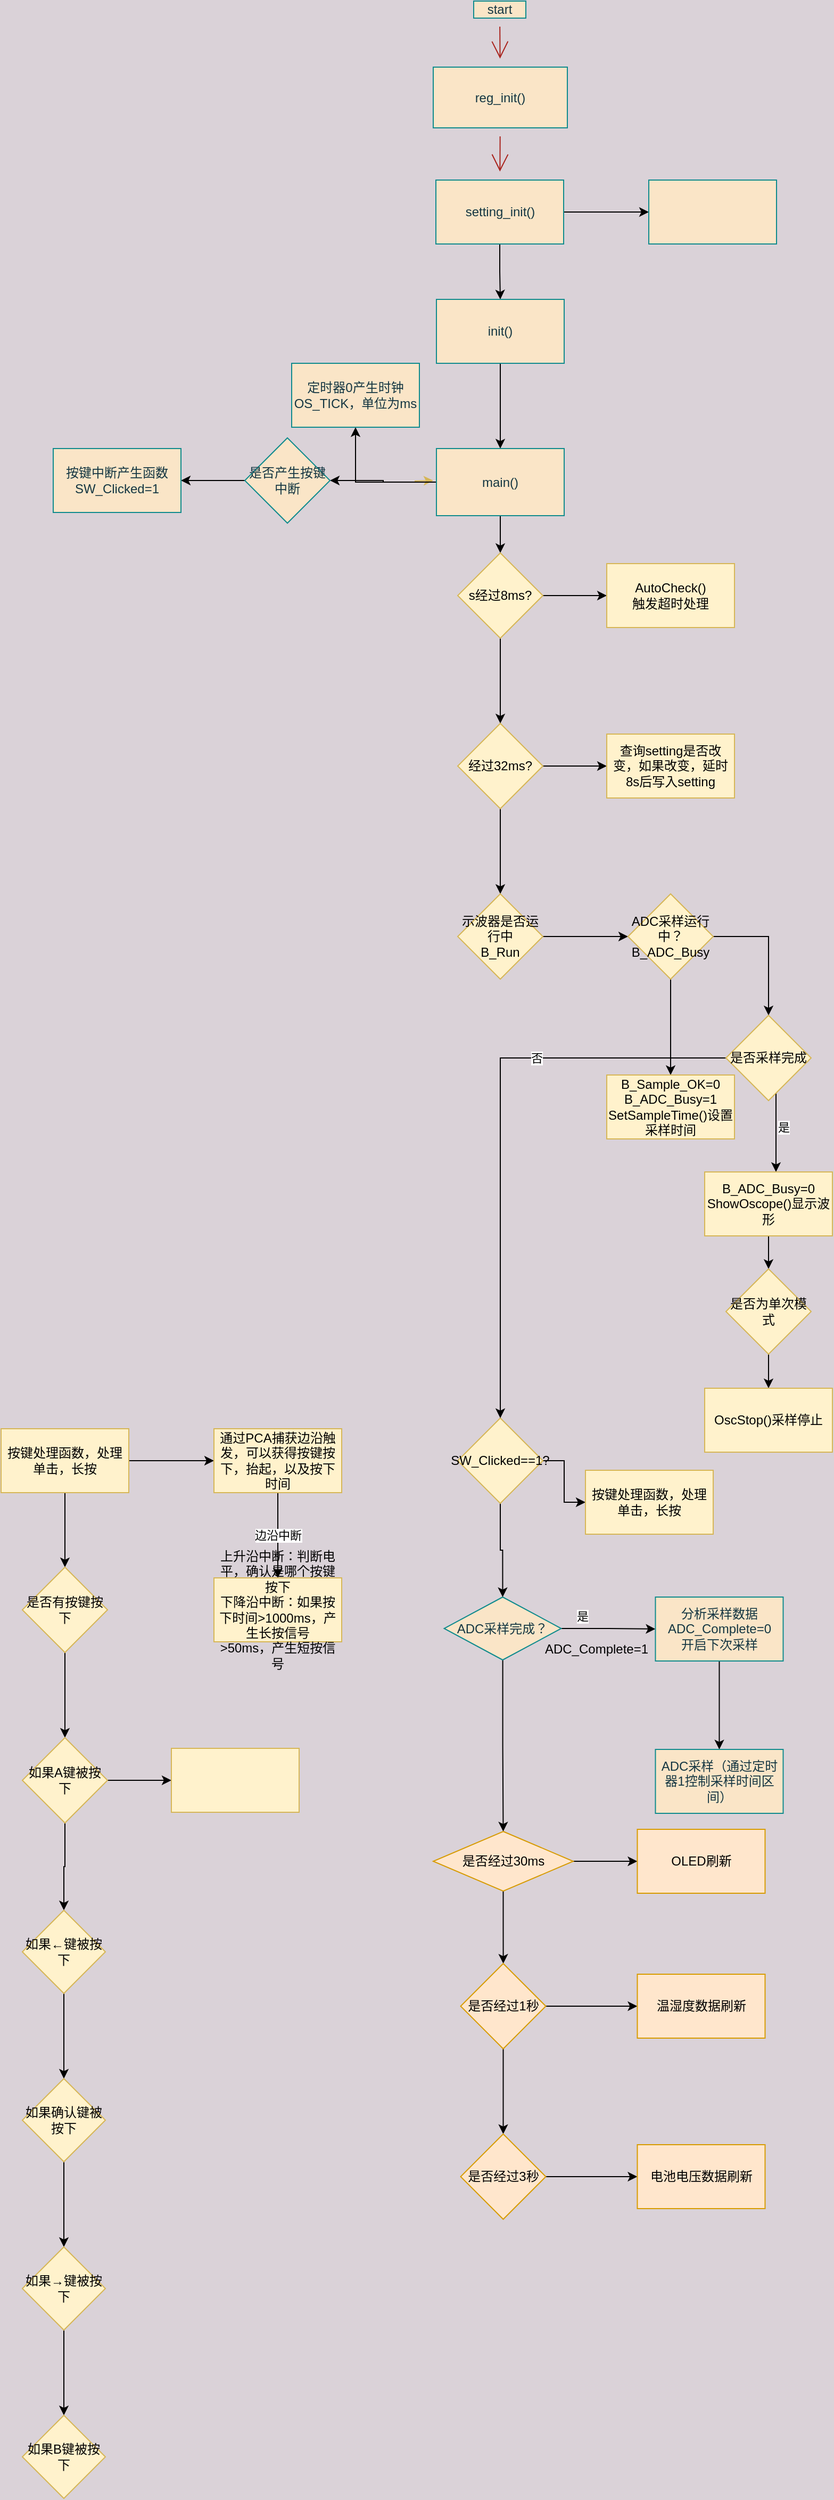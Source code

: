 <mxfile type="github" version="20.4.0">
  <diagram id="BkZl1Ah59tfYVWINneGr" name="第 1 页">
    <mxGraphModel grid="1" shadow="0" math="0" background="#DAD2D8" pageHeight="1169" pageWidth="827" pageScale="1" page="0" fold="1" arrows="1" connect="1" tooltips="1" guides="1" gridSize="7" dy="694" dx="1765">
      <root>
        <mxCell id="0" />
        <mxCell id="1" parent="0" />
        <mxCell id="6f3wX6zAka2Pvszb7TJ2-3" value="" parent="1" edge="1" target="6f3wX6zAka2Pvszb7TJ2-2" source="6f3wX6zAka2Pvszb7TJ2-1" style="edgeStyle=none;curved=1;rounded=0;orthogonalLoop=1;jettySize=auto;html=1;endArrow=open;startSize=14;endSize=14;sourcePerimeterSpacing=8;targetPerimeterSpacing=8;labelBackgroundColor=#DAD2D8;strokeColor=#A8201A;fontColor=#143642;">
          <mxGeometry as="geometry" relative="1" />
        </mxCell>
        <mxCell id="6f3wX6zAka2Pvszb7TJ2-1" value="start" parent="1" style="rounded=0;whiteSpace=wrap;html=1;hachureGap=4;fillColor=#FAE5C7;strokeColor=#0F8B8D;fontColor=#143642;" vertex="1">
          <mxGeometry as="geometry" height="16" width="49" y="329" x="206" />
        </mxCell>
        <mxCell id="6f3wX6zAka2Pvszb7TJ2-5" value="" parent="1" edge="1" target="6f3wX6zAka2Pvszb7TJ2-4" source="6f3wX6zAka2Pvszb7TJ2-2" style="edgeStyle=none;curved=1;rounded=0;orthogonalLoop=1;jettySize=auto;html=1;strokeColor=#A8201A;fontColor=#143642;endArrow=open;startSize=14;endSize=14;sourcePerimeterSpacing=8;targetPerimeterSpacing=8;fillColor=#FAE5C7;">
          <mxGeometry as="geometry" relative="1" />
        </mxCell>
        <mxCell id="6f3wX6zAka2Pvszb7TJ2-2" value="reg_init()" parent="1" style="html=1;hachureGap=4;fillColor=#FAE5C7;strokeColor=#0F8B8D;fontColor=#143642;labelPosition=center;verticalLabelPosition=middle;align=center;verticalAlign=middle;whiteSpace=wrap;" vertex="1">
          <mxGeometry as="geometry" height="57" width="126" y="391" x="168" />
        </mxCell>
        <mxCell id="UHOyfvRLF857A_-6xwos-2" value="" parent="1" edge="1" target="UHOyfvRLF857A_-6xwos-1" source="6f3wX6zAka2Pvszb7TJ2-4" style="edgeStyle=orthogonalEdgeStyle;rounded=0;orthogonalLoop=1;jettySize=auto;html=1;">
          <mxGeometry as="geometry" relative="1" />
        </mxCell>
        <mxCell id="ePAYCiFz9OMyFFIcOWC3-16" value="" parent="1" edge="1" target="ePAYCiFz9OMyFFIcOWC3-15" source="6f3wX6zAka2Pvszb7TJ2-4" style="edgeStyle=orthogonalEdgeStyle;rounded=0;orthogonalLoop=1;jettySize=auto;html=1;">
          <mxGeometry as="geometry" relative="1" />
        </mxCell>
        <mxCell id="6f3wX6zAka2Pvszb7TJ2-4" value="setting_init()" parent="1" style="whiteSpace=wrap;html=1;hachureGap=4;strokeColor=#0F8B8D;fontColor=#143642;fillColor=#FAE5C7;" vertex="1">
          <mxGeometry as="geometry" height="60" width="120" y="497" x="170.505" />
        </mxCell>
        <mxCell id="UHOyfvRLF857A_-6xwos-4" value="" parent="1" edge="1" target="UHOyfvRLF857A_-6xwos-3" source="UHOyfvRLF857A_-6xwos-1" style="edgeStyle=orthogonalEdgeStyle;rounded=0;orthogonalLoop=1;jettySize=auto;html=1;">
          <mxGeometry as="geometry" relative="1" />
        </mxCell>
        <mxCell id="UHOyfvRLF857A_-6xwos-1" value="init()" parent="1" style="whiteSpace=wrap;html=1;fillColor=#FAE5C7;strokeColor=#0F8B8D;fontColor=#143642;hachureGap=4;" vertex="1">
          <mxGeometry as="geometry" height="60" width="120" y="609" x="171.005" />
        </mxCell>
        <mxCell id="ePAYCiFz9OMyFFIcOWC3-2" value="" parent="1" edge="1" target="ePAYCiFz9OMyFFIcOWC3-1" source="UHOyfvRLF857A_-6xwos-3" style="edgeStyle=orthogonalEdgeStyle;rounded=0;orthogonalLoop=1;jettySize=auto;html=1;">
          <mxGeometry as="geometry" relative="1" />
        </mxCell>
        <mxCell id="ePAYCiFz9OMyFFIcOWC3-5" parent="1" edge="1" source="UHOyfvRLF857A_-6xwos-3" style="edgeStyle=orthogonalEdgeStyle;rounded=0;orthogonalLoop=1;jettySize=auto;html=1;fillColor=#fff2cc;strokeColor=#d6b656;">
          <mxGeometry as="geometry" relative="1">
            <mxPoint as="targetPoint" y="779" x="168" />
          </mxGeometry>
        </mxCell>
        <mxCell id="ePAYCiFz9OMyFFIcOWC3-9" value="" parent="1" edge="1" target="ePAYCiFz9OMyFFIcOWC3-8" source="UHOyfvRLF857A_-6xwos-3" style="edgeStyle=orthogonalEdgeStyle;rounded=0;orthogonalLoop=1;jettySize=auto;html=1;">
          <mxGeometry as="geometry" relative="1" />
        </mxCell>
        <mxCell id="TwIQ8ZYdI352qfS8hWMv-5" parent="1" edge="1" target="TwIQ8ZYdI352qfS8hWMv-6" source="UHOyfvRLF857A_-6xwos-3" style="edgeStyle=orthogonalEdgeStyle;rounded=0;orthogonalLoop=1;jettySize=auto;html=1;">
          <mxGeometry as="geometry" relative="1">
            <mxPoint as="targetPoint" y="882" x="231.01" />
          </mxGeometry>
        </mxCell>
        <mxCell id="UHOyfvRLF857A_-6xwos-3" value="main()" parent="1" style="whiteSpace=wrap;html=1;fillColor=#FAE5C7;strokeColor=#0F8B8D;fontColor=#143642;hachureGap=4;" vertex="1">
          <mxGeometry as="geometry" height="63" width="120" y="749" x="171.01" />
        </mxCell>
        <mxCell id="UHOyfvRLF857A_-6xwos-10" value="" parent="1" edge="1" target="UHOyfvRLF857A_-6xwos-9" source="UHOyfvRLF857A_-6xwos-7" style="edgeStyle=orthogonalEdgeStyle;rounded=0;orthogonalLoop=1;jettySize=auto;html=1;">
          <mxGeometry as="geometry" relative="1" />
        </mxCell>
        <mxCell id="UHOyfvRLF857A_-6xwos-14" value="是" parent="UHOyfvRLF857A_-6xwos-10" style="edgeLabel;html=1;align=center;verticalAlign=middle;resizable=0;points=[];" vertex="1" connectable="0">
          <mxGeometry as="geometry" relative="1" y="2" x="0.187">
            <mxPoint as="offset" y="-10" x="-33" />
          </mxGeometry>
        </mxCell>
        <mxCell id="UHOyfvRLF857A_-6xwos-17" parent="1" edge="1" target="UHOyfvRLF857A_-6xwos-18" source="UHOyfvRLF857A_-6xwos-7" style="edgeStyle=orthogonalEdgeStyle;rounded=0;orthogonalLoop=1;jettySize=auto;html=1;">
          <mxGeometry as="geometry" relative="1">
            <mxPoint as="targetPoint" y="2019" x="233.245" />
          </mxGeometry>
        </mxCell>
        <mxCell id="UHOyfvRLF857A_-6xwos-7" value="ADC采样完成？" parent="1" style="rhombus;whiteSpace=wrap;html=1;fillColor=#FAE5C7;strokeColor=#0F8B8D;fontColor=#143642;hachureGap=4;" vertex="1">
          <mxGeometry as="geometry" height="59" width="109.99" y="1827" x="178.25" />
        </mxCell>
        <mxCell id="UHOyfvRLF857A_-6xwos-12" value="" parent="1" edge="1" target="UHOyfvRLF857A_-6xwos-11" source="UHOyfvRLF857A_-6xwos-9" style="edgeStyle=orthogonalEdgeStyle;rounded=0;orthogonalLoop=1;jettySize=auto;html=1;">
          <mxGeometry as="geometry" relative="1" />
        </mxCell>
        <mxCell id="UHOyfvRLF857A_-6xwos-9" value="分析采样数据&lt;br&gt;ADC_Complete=0&lt;br&gt;开启下次采样" parent="1" style="whiteSpace=wrap;html=1;fillColor=#FAE5C7;strokeColor=#0F8B8D;fontColor=#143642;hachureGap=4;" vertex="1">
          <mxGeometry as="geometry" height="60" width="120" y="1827" x="376.745" />
        </mxCell>
        <mxCell id="UHOyfvRLF857A_-6xwos-11" value="ADC采样（通过定时器1控制采样时间区间）" parent="1" style="whiteSpace=wrap;html=1;fillColor=#FAE5C7;strokeColor=#0F8B8D;fontColor=#143642;hachureGap=4;" vertex="1">
          <mxGeometry as="geometry" height="60" width="120" y="1970" x="376.745" />
        </mxCell>
        <mxCell id="UHOyfvRLF857A_-6xwos-20" value="" parent="1" edge="1" target="UHOyfvRLF857A_-6xwos-19" source="UHOyfvRLF857A_-6xwos-18" style="edgeStyle=orthogonalEdgeStyle;rounded=0;orthogonalLoop=1;jettySize=auto;html=1;">
          <mxGeometry as="geometry" relative="1" />
        </mxCell>
        <mxCell id="UHOyfvRLF857A_-6xwos-26" value="" parent="1" edge="1" target="UHOyfvRLF857A_-6xwos-25" source="UHOyfvRLF857A_-6xwos-18" style="edgeStyle=orthogonalEdgeStyle;rounded=0;orthogonalLoop=1;jettySize=auto;html=1;">
          <mxGeometry as="geometry" relative="1" />
        </mxCell>
        <mxCell id="UHOyfvRLF857A_-6xwos-18" value="是否经过30ms" parent="1" style="rhombus;whiteSpace=wrap;html=1;fillColor=#ffe6cc;strokeColor=#d79b00;" vertex="1">
          <mxGeometry as="geometry" height="56" width="131.5" y="2047" x="168" />
        </mxCell>
        <mxCell id="UHOyfvRLF857A_-6xwos-19" value="OLED刷新" parent="1" style="whiteSpace=wrap;html=1;fillColor=#ffe6cc;strokeColor=#d79b00;" vertex="1">
          <mxGeometry as="geometry" height="60" width="120" y="2045" x="359.74" />
        </mxCell>
        <mxCell id="UHOyfvRLF857A_-6xwos-28" value="" parent="1" edge="1" target="UHOyfvRLF857A_-6xwos-27" source="UHOyfvRLF857A_-6xwos-25" style="edgeStyle=orthogonalEdgeStyle;rounded=0;orthogonalLoop=1;jettySize=auto;html=1;">
          <mxGeometry as="geometry" relative="1" />
        </mxCell>
        <mxCell id="UHOyfvRLF857A_-6xwos-30" value="" parent="1" edge="1" target="UHOyfvRLF857A_-6xwos-29" source="UHOyfvRLF857A_-6xwos-25" style="edgeStyle=orthogonalEdgeStyle;rounded=0;orthogonalLoop=1;jettySize=auto;html=1;">
          <mxGeometry as="geometry" relative="1" />
        </mxCell>
        <mxCell id="UHOyfvRLF857A_-6xwos-25" value="是否经过1秒" parent="1" style="rhombus;whiteSpace=wrap;html=1;fillColor=#ffe6cc;strokeColor=#d79b00;" vertex="1">
          <mxGeometry as="geometry" height="80" width="80" y="2171" x="193.75" />
        </mxCell>
        <mxCell id="UHOyfvRLF857A_-6xwos-27" value="温湿度数据刷新" parent="1" style="whiteSpace=wrap;html=1;fillColor=#ffe6cc;strokeColor=#d79b00;" vertex="1">
          <mxGeometry as="geometry" height="60" width="120" y="2181" x="359.74" />
        </mxCell>
        <mxCell id="UHOyfvRLF857A_-6xwos-32" value="" parent="1" edge="1" target="UHOyfvRLF857A_-6xwos-31" source="UHOyfvRLF857A_-6xwos-29" style="edgeStyle=orthogonalEdgeStyle;rounded=0;orthogonalLoop=1;jettySize=auto;html=1;">
          <mxGeometry as="geometry" relative="1" />
        </mxCell>
        <mxCell id="UHOyfvRLF857A_-6xwos-29" value="是否经过3秒" parent="1" style="rhombus;whiteSpace=wrap;html=1;fillColor=#ffe6cc;strokeColor=#d79b00;" vertex="1">
          <mxGeometry as="geometry" height="80" width="80" y="2331" x="193.75" />
        </mxCell>
        <mxCell id="UHOyfvRLF857A_-6xwos-31" value="电池电压数据刷新" parent="1" style="whiteSpace=wrap;html=1;fillColor=#ffe6cc;strokeColor=#d79b00;" vertex="1">
          <mxGeometry as="geometry" height="60" width="120" y="2341" x="359.74" />
        </mxCell>
        <mxCell id="UHOyfvRLF857A_-6xwos-33" value="ADC_Complete=1" parent="1" style="text;html=1;align=center;verticalAlign=middle;resizable=0;points=[];autosize=1;strokeColor=none;fillColor=none;" vertex="1">
          <mxGeometry as="geometry" height="35" width="119" y="1858" x="261.74" />
        </mxCell>
        <mxCell id="ePAYCiFz9OMyFFIcOWC3-1" value="定时器0产生时钟OS_TICK，单位为ms" parent="1" style="whiteSpace=wrap;html=1;fillColor=#FAE5C7;strokeColor=#0F8B8D;fontColor=#143642;hachureGap=4;" vertex="1">
          <mxGeometry as="geometry" height="60" width="120" y="669" x="35.005" />
        </mxCell>
        <mxCell id="ePAYCiFz9OMyFFIcOWC3-11" value="" parent="1" edge="1" target="ePAYCiFz9OMyFFIcOWC3-10" source="ePAYCiFz9OMyFFIcOWC3-8" style="edgeStyle=orthogonalEdgeStyle;rounded=0;orthogonalLoop=1;jettySize=auto;html=1;">
          <mxGeometry as="geometry" relative="1" />
        </mxCell>
        <mxCell id="ePAYCiFz9OMyFFIcOWC3-8" value="是否产生按键中断" parent="1" style="rhombus;whiteSpace=wrap;html=1;fillColor=#FAE5C7;strokeColor=#0F8B8D;fontColor=#143642;hachureGap=4;" vertex="1">
          <mxGeometry as="geometry" height="80" width="80" y="739" x="-8.995" />
        </mxCell>
        <mxCell id="ePAYCiFz9OMyFFIcOWC3-10" value="&lt;div&gt;按键中断产生函数&lt;/div&gt;&lt;div&gt;SW_Clicked=1&lt;/div&gt;" parent="1" style="whiteSpace=wrap;html=1;fillColor=#FAE5C7;strokeColor=#0F8B8D;fontColor=#143642;hachureGap=4;" vertex="1">
          <mxGeometry as="geometry" height="60" width="120" y="749" x="-188.995" />
        </mxCell>
        <mxCell id="ePAYCiFz9OMyFFIcOWC3-14" value="" parent="1" edge="1" target="ePAYCiFz9OMyFFIcOWC3-13" source="ePAYCiFz9OMyFFIcOWC3-12" style="edgeStyle=orthogonalEdgeStyle;rounded=0;orthogonalLoop=1;jettySize=auto;html=1;">
          <mxGeometry as="geometry" relative="1" />
        </mxCell>
        <mxCell id="TwIQ8ZYdI352qfS8hWMv-3" parent="1" edge="1" target="UHOyfvRLF857A_-6xwos-7" source="ePAYCiFz9OMyFFIcOWC3-12" style="edgeStyle=orthogonalEdgeStyle;rounded=0;orthogonalLoop=1;jettySize=auto;html=1;entryX=0.5;entryY=0;entryDx=0;entryDy=0;">
          <mxGeometry as="geometry" relative="1" />
        </mxCell>
        <mxCell id="ePAYCiFz9OMyFFIcOWC3-12" value="SW_Clicked==1?" parent="1" style="rhombus;whiteSpace=wrap;html=1;fillColor=#fff2cc;strokeColor=#d6b656;" vertex="1">
          <mxGeometry as="geometry" height="80" width="80" y="1659" x="191.01" />
        </mxCell>
        <mxCell id="ePAYCiFz9OMyFFIcOWC3-13" value="按键处理函数，处理单击，长按" parent="1" style="whiteSpace=wrap;html=1;fillColor=#fff2cc;strokeColor=#d6b656;" vertex="1">
          <mxGeometry as="geometry" height="60" width="120" y="1708" x="311.01" />
        </mxCell>
        <mxCell id="ePAYCiFz9OMyFFIcOWC3-15" value="" parent="1" style="whiteSpace=wrap;html=1;fillColor=#FAE5C7;strokeColor=#0F8B8D;fontColor=#143642;hachureGap=4;" vertex="1">
          <mxGeometry as="geometry" height="60" width="120" y="497" x="370.505" />
        </mxCell>
        <mxCell id="TwIQ8ZYdI352qfS8hWMv-8" value="" parent="1" edge="1" target="TwIQ8ZYdI352qfS8hWMv-7" source="TwIQ8ZYdI352qfS8hWMv-6" style="edgeStyle=orthogonalEdgeStyle;rounded=0;orthogonalLoop=1;jettySize=auto;html=1;">
          <mxGeometry as="geometry" relative="1" />
        </mxCell>
        <mxCell id="TwIQ8ZYdI352qfS8hWMv-10" value="" parent="1" edge="1" target="TwIQ8ZYdI352qfS8hWMv-9" source="TwIQ8ZYdI352qfS8hWMv-6" style="edgeStyle=orthogonalEdgeStyle;rounded=0;orthogonalLoop=1;jettySize=auto;html=1;">
          <mxGeometry as="geometry" relative="1" />
        </mxCell>
        <mxCell id="TwIQ8ZYdI352qfS8hWMv-6" value="s经过8ms?" parent="1" style="rhombus;whiteSpace=wrap;html=1;fillColor=#fff2cc;strokeColor=#d6b656;" vertex="1">
          <mxGeometry as="geometry" height="80" width="80" y="847" x="191.01" />
        </mxCell>
        <mxCell id="TwIQ8ZYdI352qfS8hWMv-7" value="&lt;div&gt;AutoCheck()&lt;/div&gt;&lt;div&gt;触发超时处理&lt;/div&gt;" parent="1" style="whiteSpace=wrap;html=1;fillColor=#fff2cc;strokeColor=#d6b656;" vertex="1">
          <mxGeometry as="geometry" height="60" width="120" y="857" x="331.01" />
        </mxCell>
        <mxCell id="TwIQ8ZYdI352qfS8hWMv-12" value="" parent="1" edge="1" target="TwIQ8ZYdI352qfS8hWMv-11" source="TwIQ8ZYdI352qfS8hWMv-9" style="edgeStyle=orthogonalEdgeStyle;rounded=0;orthogonalLoop=1;jettySize=auto;html=1;">
          <mxGeometry as="geometry" relative="1" />
        </mxCell>
        <mxCell id="TwIQ8ZYdI352qfS8hWMv-14" value="" parent="1" edge="1" target="TwIQ8ZYdI352qfS8hWMv-13" source="TwIQ8ZYdI352qfS8hWMv-9" style="edgeStyle=orthogonalEdgeStyle;rounded=0;orthogonalLoop=1;jettySize=auto;html=1;">
          <mxGeometry as="geometry" relative="1" />
        </mxCell>
        <mxCell id="TwIQ8ZYdI352qfS8hWMv-9" value="经过32ms?" parent="1" style="rhombus;whiteSpace=wrap;html=1;fillColor=#fff2cc;strokeColor=#d6b656;" vertex="1">
          <mxGeometry as="geometry" height="80" width="80" y="1007" x="191.01" />
        </mxCell>
        <mxCell id="TwIQ8ZYdI352qfS8hWMv-11" value="查询setting是否改变，如果改变，延时8s后写入setting" parent="1" style="whiteSpace=wrap;html=1;fillColor=#fff2cc;strokeColor=#d6b656;" vertex="1">
          <mxGeometry as="geometry" height="60" width="120" y="1017" x="331.01" />
        </mxCell>
        <mxCell id="TwIQ8ZYdI352qfS8hWMv-16" value="" parent="1" edge="1" target="TwIQ8ZYdI352qfS8hWMv-15" source="TwIQ8ZYdI352qfS8hWMv-13" style="edgeStyle=orthogonalEdgeStyle;rounded=0;orthogonalLoop=1;jettySize=auto;html=1;">
          <mxGeometry as="geometry" relative="1" />
        </mxCell>
        <mxCell id="TwIQ8ZYdI352qfS8hWMv-13" value="&lt;div&gt;示波器是否运行中&lt;/div&gt;&lt;div&gt;B_Run&lt;/div&gt;" parent="1" style="rhombus;whiteSpace=wrap;html=1;fillColor=#fff2cc;strokeColor=#d6b656;" vertex="1">
          <mxGeometry as="geometry" height="80" width="80" y="1167" x="191.01" />
        </mxCell>
        <mxCell id="TwIQ8ZYdI352qfS8hWMv-18" value="" parent="1" edge="1" target="TwIQ8ZYdI352qfS8hWMv-17" source="TwIQ8ZYdI352qfS8hWMv-15" style="edgeStyle=orthogonalEdgeStyle;rounded=0;orthogonalLoop=1;jettySize=auto;html=1;">
          <mxGeometry as="geometry" relative="1" />
        </mxCell>
        <mxCell id="lcdHQG1R-LOQCLIEp8kP-1" parent="1" edge="1" target="lcdHQG1R-LOQCLIEp8kP-2" source="TwIQ8ZYdI352qfS8hWMv-15" style="edgeStyle=orthogonalEdgeStyle;rounded=0;orthogonalLoop=1;jettySize=auto;html=1;">
          <mxGeometry as="geometry" relative="1">
            <mxPoint as="targetPoint" y="1484" x="483" />
          </mxGeometry>
        </mxCell>
        <mxCell id="TwIQ8ZYdI352qfS8hWMv-15" value="&lt;div&gt;ADC采样运行中？&lt;/div&gt;&lt;div&gt;B_ADC_Busy&lt;/div&gt;" parent="1" style="rhombus;whiteSpace=wrap;html=1;fillColor=#fff2cc;strokeColor=#d6b656;" vertex="1">
          <mxGeometry as="geometry" height="80" width="80" y="1167" x="351.01" />
        </mxCell>
        <mxCell id="TwIQ8ZYdI352qfS8hWMv-17" value="&lt;div&gt;B_Sample_OK=0&lt;/div&gt;&lt;div&gt;B_ADC_Busy=1&lt;/div&gt;&lt;div&gt;SetSampleTime()设置采样时间&lt;/div&gt;&lt;div&gt;&lt;/div&gt;&lt;div&gt;&lt;/div&gt;" parent="1" style="whiteSpace=wrap;html=1;fillColor=#fff2cc;strokeColor=#d6b656;" vertex="1">
          <mxGeometry as="geometry" height="60" width="120" y="1337" x="331.01" />
        </mxCell>
        <mxCell id="lcdHQG1R-LOQCLIEp8kP-4" value="" parent="1" edge="1" target="lcdHQG1R-LOQCLIEp8kP-3" source="lcdHQG1R-LOQCLIEp8kP-2" style="edgeStyle=orthogonalEdgeStyle;rounded=0;orthogonalLoop=1;jettySize=auto;html=1;">
          <mxGeometry as="geometry" relative="1">
            <Array as="points">
              <mxPoint y="1393" x="490" />
              <mxPoint y="1393" x="490" />
            </Array>
          </mxGeometry>
        </mxCell>
        <mxCell id="lcdHQG1R-LOQCLIEp8kP-14" value="是" parent="lcdHQG1R-LOQCLIEp8kP-4" style="edgeLabel;html=1;align=center;verticalAlign=middle;resizable=0;points=[];" vertex="1" connectable="0">
          <mxGeometry as="geometry" relative="1" y="2" x="0.215">
            <mxPoint as="offset" y="-13" x="5" />
          </mxGeometry>
        </mxCell>
        <mxCell id="lcdHQG1R-LOQCLIEp8kP-11" parent="1" edge="1" target="ePAYCiFz9OMyFFIcOWC3-12" source="lcdHQG1R-LOQCLIEp8kP-2" style="edgeStyle=orthogonalEdgeStyle;rounded=0;orthogonalLoop=1;jettySize=auto;html=1;entryX=0.5;entryY=0;entryDx=0;entryDy=0;">
          <mxGeometry as="geometry" relative="1" />
        </mxCell>
        <mxCell id="lcdHQG1R-LOQCLIEp8kP-12" value="否" parent="lcdHQG1R-LOQCLIEp8kP-11" style="edgeLabel;html=1;align=center;verticalAlign=middle;resizable=0;points=[];" vertex="1" connectable="0">
          <mxGeometry as="geometry" relative="1" x="-0.353">
            <mxPoint as="offset" />
          </mxGeometry>
        </mxCell>
        <mxCell id="lcdHQG1R-LOQCLIEp8kP-2" value="是否采样完成" parent="1" style="rhombus;whiteSpace=wrap;html=1;fillColor=#fff2cc;strokeColor=#d6b656;" vertex="1">
          <mxGeometry as="geometry" height="80" width="80" y="1281" x="443" />
        </mxCell>
        <mxCell id="lcdHQG1R-LOQCLIEp8kP-6" value="" parent="1" edge="1" target="lcdHQG1R-LOQCLIEp8kP-5" source="lcdHQG1R-LOQCLIEp8kP-3" style="edgeStyle=orthogonalEdgeStyle;rounded=0;orthogonalLoop=1;jettySize=auto;html=1;">
          <mxGeometry as="geometry" relative="1" />
        </mxCell>
        <mxCell id="lcdHQG1R-LOQCLIEp8kP-3" value="&lt;div&gt;B_ADC_Busy=0&lt;/div&gt;&lt;div&gt;ShowOscope()显示波形&lt;/div&gt;" parent="1" style="whiteSpace=wrap;html=1;fillColor=#fff2cc;strokeColor=#d6b656;" vertex="1">
          <mxGeometry as="geometry" height="60" width="120" y="1428" x="423" />
        </mxCell>
        <mxCell id="lcdHQG1R-LOQCLIEp8kP-10" value="" parent="1" edge="1" target="lcdHQG1R-LOQCLIEp8kP-9" source="lcdHQG1R-LOQCLIEp8kP-5" style="edgeStyle=orthogonalEdgeStyle;rounded=0;orthogonalLoop=1;jettySize=auto;html=1;">
          <mxGeometry as="geometry" relative="1" />
        </mxCell>
        <mxCell id="lcdHQG1R-LOQCLIEp8kP-5" value="是否为单次模式" parent="1" style="rhombus;whiteSpace=wrap;html=1;fillColor=#fff2cc;strokeColor=#d6b656;" vertex="1">
          <mxGeometry as="geometry" height="80" width="80" y="1519" x="443" />
        </mxCell>
        <mxCell id="lcdHQG1R-LOQCLIEp8kP-9" value="OscStop()采样停止" parent="1" style="whiteSpace=wrap;html=1;fillColor=#fff2cc;strokeColor=#d6b656;" vertex="1">
          <mxGeometry as="geometry" height="60" width="120" y="1631" x="423" />
        </mxCell>
        <mxCell id="lcdHQG1R-LOQCLIEp8kP-17" value="" parent="1" edge="1" target="lcdHQG1R-LOQCLIEp8kP-16" source="lcdHQG1R-LOQCLIEp8kP-15" style="edgeStyle=orthogonalEdgeStyle;rounded=0;orthogonalLoop=1;jettySize=auto;html=1;">
          <mxGeometry as="geometry" relative="1" />
        </mxCell>
        <mxCell id="lcdHQG1R-LOQCLIEp8kP-19" value="" parent="1" edge="1" target="lcdHQG1R-LOQCLIEp8kP-18" source="lcdHQG1R-LOQCLIEp8kP-15" style="edgeStyle=orthogonalEdgeStyle;rounded=0;orthogonalLoop=1;jettySize=auto;html=1;">
          <mxGeometry as="geometry" relative="1" />
        </mxCell>
        <mxCell id="lcdHQG1R-LOQCLIEp8kP-15" value="按键处理函数，处理单击，长按" parent="1" style="whiteSpace=wrap;html=1;fillColor=#fff2cc;strokeColor=#d6b656;" vertex="1">
          <mxGeometry as="geometry" height="60" width="120" y="1669" x="-238" />
        </mxCell>
        <mxCell id="lcdHQG1R-LOQCLIEp8kP-24" value="" parent="1" edge="1" target="lcdHQG1R-LOQCLIEp8kP-23" source="lcdHQG1R-LOQCLIEp8kP-16" style="edgeStyle=orthogonalEdgeStyle;rounded=0;orthogonalLoop=1;jettySize=auto;html=1;">
          <mxGeometry as="geometry" relative="1" />
        </mxCell>
        <mxCell id="lcdHQG1R-LOQCLIEp8kP-16" value="是否有按键按下" parent="1" style="rhombus;whiteSpace=wrap;html=1;fillColor=#fff2cc;strokeColor=#d6b656;" vertex="1">
          <mxGeometry as="geometry" height="80" width="80" y="1799" x="-218" />
        </mxCell>
        <mxCell id="lcdHQG1R-LOQCLIEp8kP-21" value="&lt;div&gt;边沿中断&lt;/div&gt;" parent="1" edge="1" target="lcdHQG1R-LOQCLIEp8kP-20" source="lcdHQG1R-LOQCLIEp8kP-18" style="edgeStyle=orthogonalEdgeStyle;rounded=0;orthogonalLoop=1;jettySize=auto;html=1;">
          <mxGeometry as="geometry" relative="1" />
        </mxCell>
        <mxCell id="lcdHQG1R-LOQCLIEp8kP-18" value="通过PCA捕获边沿触发，可以获得按键按下，抬起，以及按下时间" parent="1" style="whiteSpace=wrap;html=1;fillColor=#fff2cc;strokeColor=#d6b656;" vertex="1">
          <mxGeometry as="geometry" height="60" width="120" y="1669" x="-38" />
        </mxCell>
        <mxCell id="lcdHQG1R-LOQCLIEp8kP-20" value="&lt;div&gt;上升沿中断：判断电平，确认是哪个按键按下&lt;/div&gt;&lt;div&gt;下降沿中断：如果按下时间&amp;gt;1000ms，产生长按信号&lt;/div&gt;&lt;div&gt;&amp;gt;50ms，产生短按信号&lt;/div&gt;" parent="1" style="whiteSpace=wrap;html=1;fillColor=#fff2cc;strokeColor=#d6b656;" vertex="1">
          <mxGeometry as="geometry" height="60" width="120" y="1809" x="-38" />
        </mxCell>
        <mxCell id="lcdHQG1R-LOQCLIEp8kP-26" value="" parent="1" edge="1" target="lcdHQG1R-LOQCLIEp8kP-25" source="lcdHQG1R-LOQCLIEp8kP-23" style="edgeStyle=orthogonalEdgeStyle;rounded=0;orthogonalLoop=1;jettySize=auto;html=1;">
          <mxGeometry as="geometry" relative="1" />
        </mxCell>
        <mxCell id="lcdHQG1R-LOQCLIEp8kP-28" value="" parent="1" edge="1" target="lcdHQG1R-LOQCLIEp8kP-27" source="lcdHQG1R-LOQCLIEp8kP-23" style="edgeStyle=orthogonalEdgeStyle;rounded=0;orthogonalLoop=1;jettySize=auto;html=1;">
          <mxGeometry as="geometry" relative="1" />
        </mxCell>
        <mxCell id="lcdHQG1R-LOQCLIEp8kP-23" value="如果A键被按下" parent="1" style="rhombus;whiteSpace=wrap;html=1;fillColor=#fff2cc;strokeColor=#d6b656;" vertex="1">
          <mxGeometry as="geometry" height="80" width="80" y="1959" x="-218" />
        </mxCell>
        <mxCell id="lcdHQG1R-LOQCLIEp8kP-25" value="" parent="1" style="whiteSpace=wrap;html=1;fillColor=#fff2cc;strokeColor=#d6b656;" vertex="1">
          <mxGeometry as="geometry" height="60" width="120" y="1969" x="-78" />
        </mxCell>
        <mxCell id="lcdHQG1R-LOQCLIEp8kP-30" value="" parent="1" edge="1" target="lcdHQG1R-LOQCLIEp8kP-29" source="lcdHQG1R-LOQCLIEp8kP-27" style="edgeStyle=orthogonalEdgeStyle;rounded=0;orthogonalLoop=1;jettySize=auto;html=1;">
          <mxGeometry as="geometry" relative="1" />
        </mxCell>
        <mxCell id="lcdHQG1R-LOQCLIEp8kP-27" value="如果←键被按下" parent="1" style="rhombus;whiteSpace=wrap;html=1;fillColor=#fff2cc;strokeColor=#d6b656;" vertex="1">
          <mxGeometry as="geometry" height="78" width="78" y="2121" x="-218" />
        </mxCell>
        <mxCell id="lcdHQG1R-LOQCLIEp8kP-32" value="" parent="1" edge="1" target="lcdHQG1R-LOQCLIEp8kP-31" source="lcdHQG1R-LOQCLIEp8kP-29" style="edgeStyle=orthogonalEdgeStyle;rounded=0;orthogonalLoop=1;jettySize=auto;html=1;">
          <mxGeometry as="geometry" relative="1" />
        </mxCell>
        <mxCell id="lcdHQG1R-LOQCLIEp8kP-29" value="如果确认键被按下" parent="1" style="rhombus;whiteSpace=wrap;html=1;fillColor=#fff2cc;strokeColor=#d6b656;" vertex="1">
          <mxGeometry as="geometry" height="78" width="78" y="2279" x="-218" />
        </mxCell>
        <mxCell id="lcdHQG1R-LOQCLIEp8kP-34" value="" parent="1" edge="1" target="lcdHQG1R-LOQCLIEp8kP-33" source="lcdHQG1R-LOQCLIEp8kP-31" style="edgeStyle=orthogonalEdgeStyle;rounded=0;orthogonalLoop=1;jettySize=auto;html=1;">
          <mxGeometry as="geometry" relative="1" />
        </mxCell>
        <mxCell id="lcdHQG1R-LOQCLIEp8kP-31" value="如果→键被按下" parent="1" style="rhombus;whiteSpace=wrap;html=1;fillColor=#fff2cc;strokeColor=#d6b656;" vertex="1">
          <mxGeometry as="geometry" height="78" width="78" y="2437" x="-218" />
        </mxCell>
        <mxCell id="lcdHQG1R-LOQCLIEp8kP-33" value="如果B键被按下" parent="1" style="rhombus;whiteSpace=wrap;html=1;fillColor=#fff2cc;strokeColor=#d6b656;" vertex="1">
          <mxGeometry as="geometry" height="78" width="78" y="2595" x="-218" />
        </mxCell>
      </root>
    </mxGraphModel>
  </diagram>
</mxfile>
